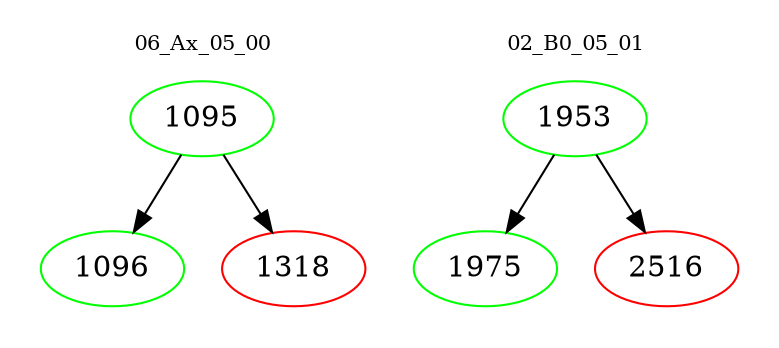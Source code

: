 digraph{
subgraph cluster_0 {
color = white
label = "06_Ax_05_00";
fontsize=10;
T0_1095 [label="1095", color="green"]
T0_1095 -> T0_1096 [color="black"]
T0_1096 [label="1096", color="green"]
T0_1095 -> T0_1318 [color="black"]
T0_1318 [label="1318", color="red"]
}
subgraph cluster_1 {
color = white
label = "02_B0_05_01";
fontsize=10;
T1_1953 [label="1953", color="green"]
T1_1953 -> T1_1975 [color="black"]
T1_1975 [label="1975", color="green"]
T1_1953 -> T1_2516 [color="black"]
T1_2516 [label="2516", color="red"]
}
}

